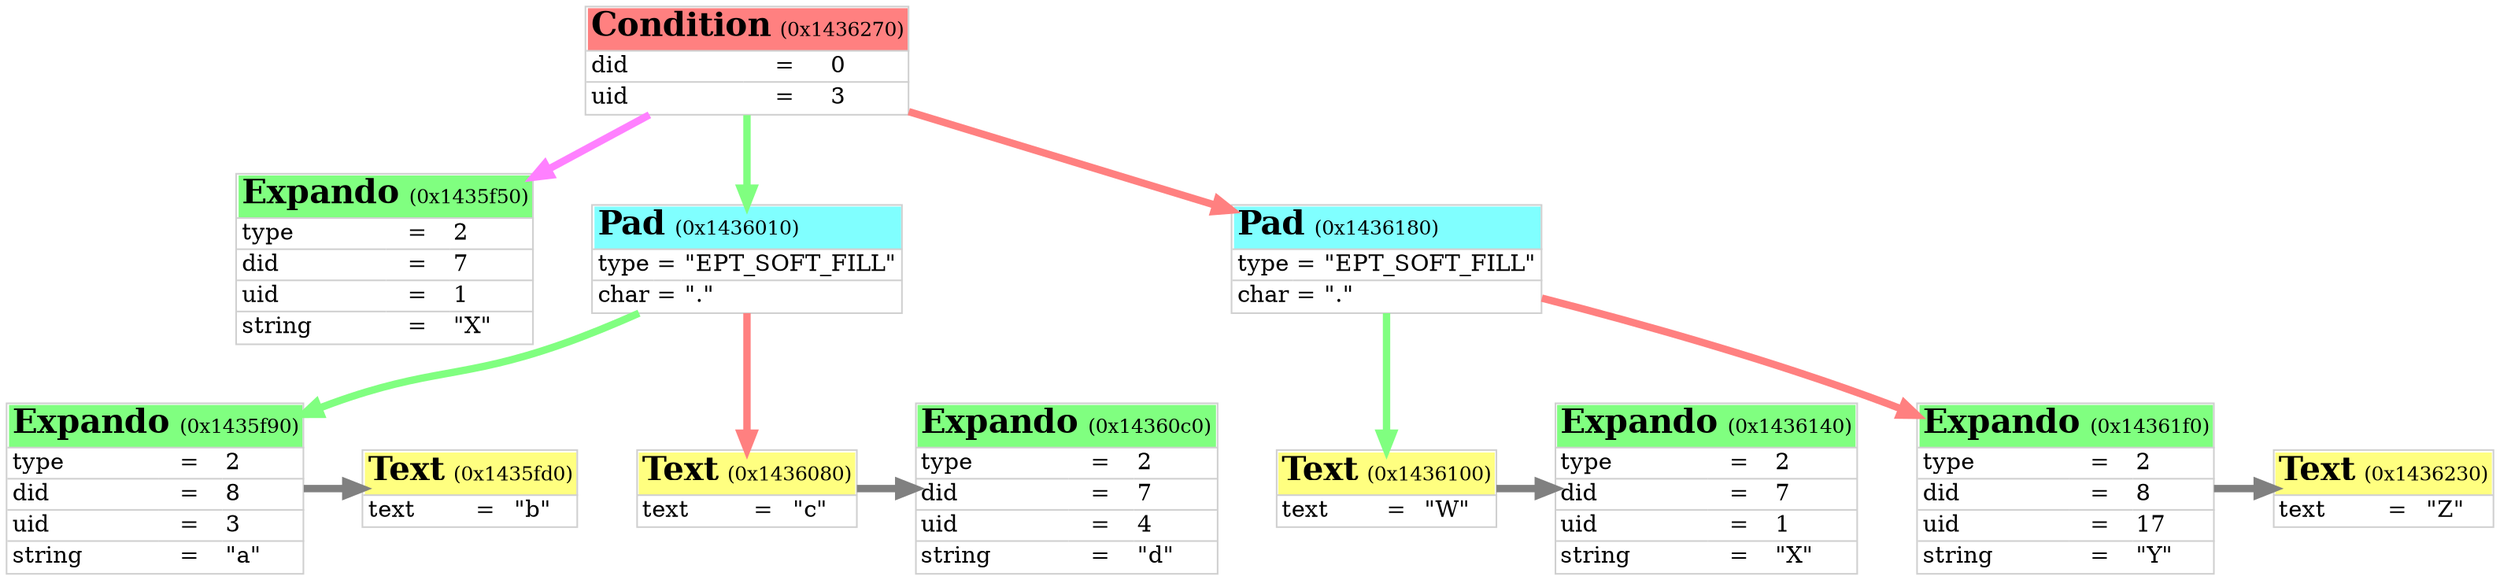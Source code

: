 digraph neomutt
{

	graph [
		rankdir="TB"
		nodesep="0.5"
		ranksep="0.5"
	];

	node [
		shape="plain"
	];

	edge [
		penwidth="4.5"
		arrowsize="1.0"
		color="#c0c0c0"
	];

	obj_0x1436270 [
		label=<<table cellspacing="0" border="1" rows="*" color="#d0d0d0">
		<tr>
			<td border="0" align="left" bgcolor="#ff8080" port="top" colspan="3"><font color="#000000" point-size="20"><b>Condition</b></font> <font point-size="12">(0x1436270)</font></td>
		</tr>
		<tr>
			<td border="0" align="left">did</td>
			<td border="0">=</td>
			<td border="0" align="left">0</td>
		</tr>
		<tr>
			<td border="0" align="left">uid</td>
			<td border="0">=</td>
			<td border="0" align="left">3</td>
		</tr>
		</table>>
	];

	obj_0x1435f50 [
		label=<<table cellspacing="0" border="1" rows="*" color="#d0d0d0">
		<tr>
			<td border="0" align="left" bgcolor="#80ff80" port="top" colspan="3"><font color="#000000" point-size="20"><b>Expando</b></font> <font point-size="12">(0x1435f50)</font></td>
		</tr>
		<tr>
			<td border="0" align="left">type</td>
			<td border="0">=</td>
			<td border="0" align="left">2</td>
		</tr>
		<tr>
			<td border="0" align="left">did</td>
			<td border="0">=</td>
			<td border="0" align="left">7</td>
		</tr>
		<tr>
			<td border="0" align="left">uid</td>
			<td border="0">=</td>
			<td border="0" align="left">1</td>
		</tr>
		<tr>
			<td border="0" align="left">string</td>
			<td border="0">=</td>
			<td border="0" align="left">"X"</td>
		</tr>
		</table>>
	];

	obj_0x1436010 [
		label=<<table cellspacing="0" border="1" rows="*" color="#d0d0d0">
		<tr>
			<td border="0" align="left" bgcolor="#80ffff" port="top" colspan="3"><font color="#000000" point-size="20"><b>Pad</b></font> <font point-size="12">(0x1436010)</font></td>
		</tr>
		<tr>
			<td border="0" align="left">type</td>
			<td border="0">=</td>
			<td border="0" align="left">"EPT_SOFT_FILL"</td>
		</tr>
		<tr>
			<td border="0" align="left">char</td>
			<td border="0">=</td>
			<td border="0" align="left">"."</td>
		</tr>
		</table>>
	];

	obj_0x1435f90 [
		label=<<table cellspacing="0" border="1" rows="*" color="#d0d0d0">
		<tr>
			<td border="0" align="left" bgcolor="#80ff80" port="top" colspan="3"><font color="#000000" point-size="20"><b>Expando</b></font> <font point-size="12">(0x1435f90)</font></td>
		</tr>
		<tr>
			<td border="0" align="left">type</td>
			<td border="0">=</td>
			<td border="0" align="left">2</td>
		</tr>
		<tr>
			<td border="0" align="left">did</td>
			<td border="0">=</td>
			<td border="0" align="left">8</td>
		</tr>
		<tr>
			<td border="0" align="left">uid</td>
			<td border="0">=</td>
			<td border="0" align="left">3</td>
		</tr>
		<tr>
			<td border="0" align="left">string</td>
			<td border="0">=</td>
			<td border="0" align="left">"a"</td>
		</tr>
		</table>>
	];

	obj_0x1435fd0 [
		label=<<table cellspacing="0" border="1" rows="*" color="#d0d0d0">
		<tr>
			<td border="0" align="left" bgcolor="#ffff80" port="top" colspan="3"><font color="#000000" point-size="20"><b>Text</b></font> <font point-size="12">(0x1435fd0)</font></td>
		</tr>
		<tr>
			<td border="0" align="left">text</td>
			<td border="0">=</td>
			<td border="0" align="left">"b"</td>
		</tr>
		</table>>
	];

	obj_0x1436080 [
		label=<<table cellspacing="0" border="1" rows="*" color="#d0d0d0">
		<tr>
			<td border="0" align="left" bgcolor="#ffff80" port="top" colspan="3"><font color="#000000" point-size="20"><b>Text</b></font> <font point-size="12">(0x1436080)</font></td>
		</tr>
		<tr>
			<td border="0" align="left">text</td>
			<td border="0">=</td>
			<td border="0" align="left">"c"</td>
		</tr>
		</table>>
	];

	obj_0x14360c0 [
		label=<<table cellspacing="0" border="1" rows="*" color="#d0d0d0">
		<tr>
			<td border="0" align="left" bgcolor="#80ff80" port="top" colspan="3"><font color="#000000" point-size="20"><b>Expando</b></font> <font point-size="12">(0x14360c0)</font></td>
		</tr>
		<tr>
			<td border="0" align="left">type</td>
			<td border="0">=</td>
			<td border="0" align="left">2</td>
		</tr>
		<tr>
			<td border="0" align="left">did</td>
			<td border="0">=</td>
			<td border="0" align="left">7</td>
		</tr>
		<tr>
			<td border="0" align="left">uid</td>
			<td border="0">=</td>
			<td border="0" align="left">4</td>
		</tr>
		<tr>
			<td border="0" align="left">string</td>
			<td border="0">=</td>
			<td border="0" align="left">"d"</td>
		</tr>
		</table>>
	];

	obj_0x1436180 [
		label=<<table cellspacing="0" border="1" rows="*" color="#d0d0d0">
		<tr>
			<td border="0" align="left" bgcolor="#80ffff" port="top" colspan="3"><font color="#000000" point-size="20"><b>Pad</b></font> <font point-size="12">(0x1436180)</font></td>
		</tr>
		<tr>
			<td border="0" align="left">type</td>
			<td border="0">=</td>
			<td border="0" align="left">"EPT_SOFT_FILL"</td>
		</tr>
		<tr>
			<td border="0" align="left">char</td>
			<td border="0">=</td>
			<td border="0" align="left">"."</td>
		</tr>
		</table>>
	];

	obj_0x1436100 [
		label=<<table cellspacing="0" border="1" rows="*" color="#d0d0d0">
		<tr>
			<td border="0" align="left" bgcolor="#ffff80" port="top" colspan="3"><font color="#000000" point-size="20"><b>Text</b></font> <font point-size="12">(0x1436100)</font></td>
		</tr>
		<tr>
			<td border="0" align="left">text</td>
			<td border="0">=</td>
			<td border="0" align="left">"W"</td>
		</tr>
		</table>>
	];

	obj_0x1436140 [
		label=<<table cellspacing="0" border="1" rows="*" color="#d0d0d0">
		<tr>
			<td border="0" align="left" bgcolor="#80ff80" port="top" colspan="3"><font color="#000000" point-size="20"><b>Expando</b></font> <font point-size="12">(0x1436140)</font></td>
		</tr>
		<tr>
			<td border="0" align="left">type</td>
			<td border="0">=</td>
			<td border="0" align="left">2</td>
		</tr>
		<tr>
			<td border="0" align="left">did</td>
			<td border="0">=</td>
			<td border="0" align="left">7</td>
		</tr>
		<tr>
			<td border="0" align="left">uid</td>
			<td border="0">=</td>
			<td border="0" align="left">1</td>
		</tr>
		<tr>
			<td border="0" align="left">string</td>
			<td border="0">=</td>
			<td border="0" align="left">"X"</td>
		</tr>
		</table>>
	];

	obj_0x14361f0 [
		label=<<table cellspacing="0" border="1" rows="*" color="#d0d0d0">
		<tr>
			<td border="0" align="left" bgcolor="#80ff80" port="top" colspan="3"><font color="#000000" point-size="20"><b>Expando</b></font> <font point-size="12">(0x14361f0)</font></td>
		</tr>
		<tr>
			<td border="0" align="left">type</td>
			<td border="0">=</td>
			<td border="0" align="left">2</td>
		</tr>
		<tr>
			<td border="0" align="left">did</td>
			<td border="0">=</td>
			<td border="0" align="left">8</td>
		</tr>
		<tr>
			<td border="0" align="left">uid</td>
			<td border="0">=</td>
			<td border="0" align="left">17</td>
		</tr>
		<tr>
			<td border="0" align="left">string</td>
			<td border="0">=</td>
			<td border="0" align="left">"Y"</td>
		</tr>
		</table>>
	];

	obj_0x1436230 [
		label=<<table cellspacing="0" border="1" rows="*" color="#d0d0d0">
		<tr>
			<td border="0" align="left" bgcolor="#ffff80" port="top" colspan="3"><font color="#000000" point-size="20"><b>Text</b></font> <font point-size="12">(0x1436230)</font></td>
		</tr>
		<tr>
			<td border="0" align="left">text</td>
			<td border="0">=</td>
			<td border="0" align="left">"Z"</td>
		</tr>
		</table>>
	];


	{ rank=same obj_0x1435f50 };
	obj_0x1436270 -> obj_0x1435f50 [  edgetooltip="Condition->condition" color="#ff80ff" ];
	obj_0x1435f90 -> obj_0x1435fd0 [  edgetooltip="ExpandoNode->next" color="#808080" ];
	{ rank=same obj_0x1435f90 obj_0x1435fd0 };
	obj_0x1436010 -> obj_0x1435f90 [  edgetooltip="Pad->left" color="#80ff80" ];
	obj_0x1436080 -> obj_0x14360c0 [  edgetooltip="ExpandoNode->next" color="#808080" ];
	{ rank=same obj_0x1436080 obj_0x14360c0 };
	obj_0x1436010 -> obj_0x1436080 [  edgetooltip="Pad->right" color="#ff8080" ];
	{ rank=same obj_0x1436010 };
	obj_0x1436270 -> obj_0x1436010 [  edgetooltip="Condition->true" color="#80ff80" ];
	obj_0x1436100 -> obj_0x1436140 [  edgetooltip="ExpandoNode->next" color="#808080" ];
	{ rank=same obj_0x1436100 obj_0x1436140 };
	obj_0x1436180 -> obj_0x1436100 [  edgetooltip="Pad->left" color="#80ff80" ];
	obj_0x14361f0 -> obj_0x1436230 [  edgetooltip="ExpandoNode->next" color="#808080" ];
	{ rank=same obj_0x14361f0 obj_0x1436230 };
	obj_0x1436180 -> obj_0x14361f0 [  edgetooltip="Pad->right" color="#ff8080" ];
	{ rank=same obj_0x1436180 };
	obj_0x1436270 -> obj_0x1436180 [  edgetooltip="Condition->false" color="#ff8080" ];
	{ rank=same obj_0x1436270 };

}
